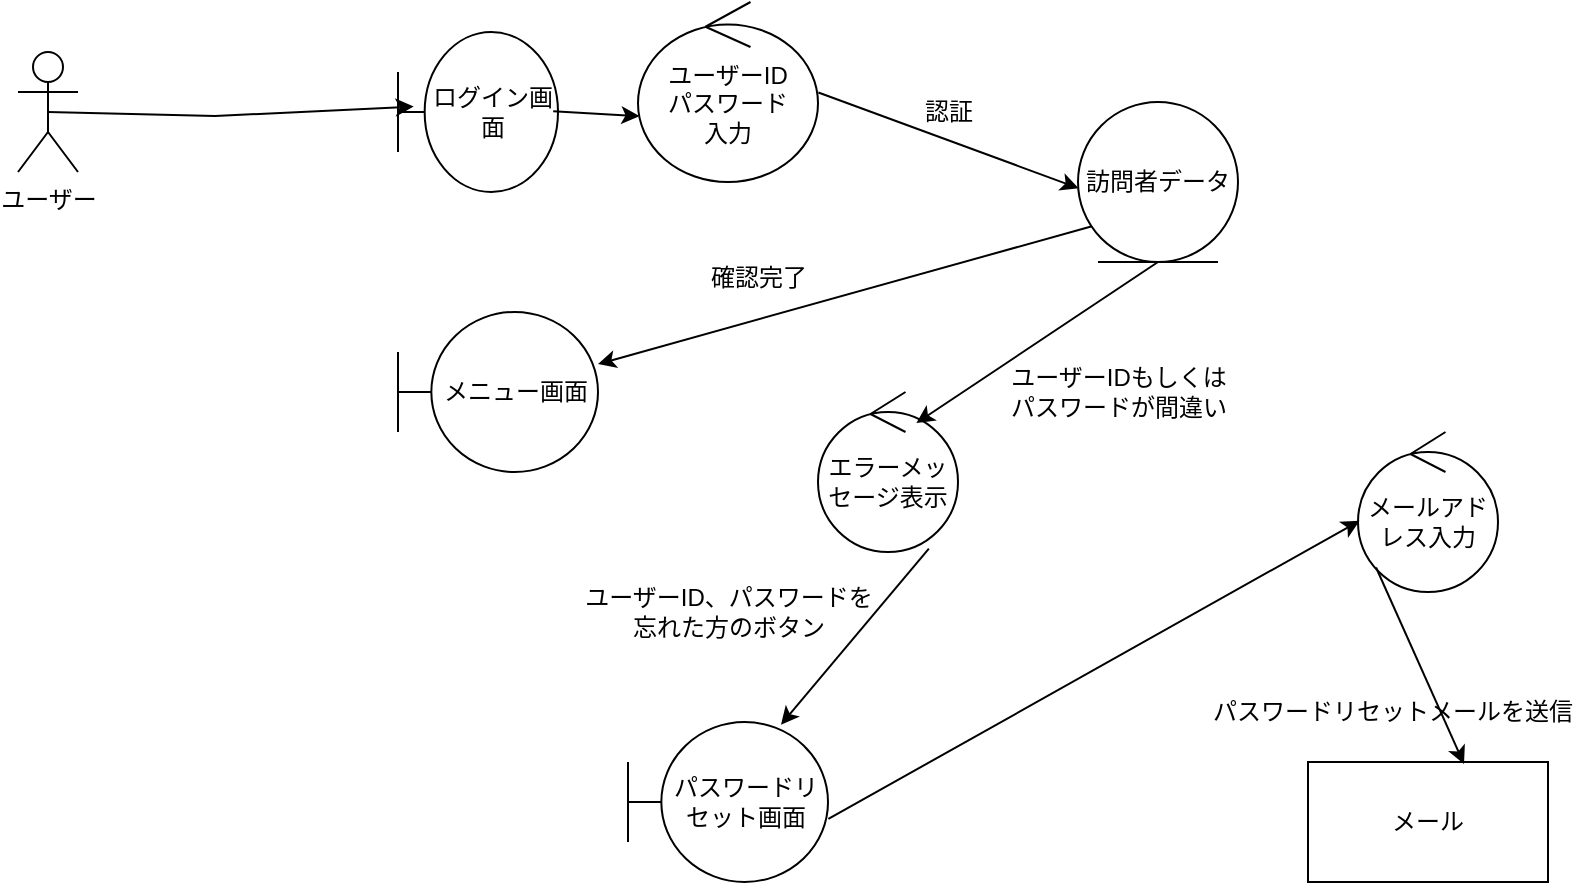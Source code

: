 <mxfile version="26.1.1">
  <diagram id="T4iM5JNEiDZyO0_GgNCu" name="ページ1">
    <mxGraphModel dx="1088" dy="588" grid="1" gridSize="10" guides="1" tooltips="1" connect="1" arrows="1" fold="1" page="1" pageScale="1" pageWidth="827" pageHeight="1169" math="0" shadow="0">
      <root>
        <mxCell id="0" />
        <mxCell id="1" parent="0" />
        <mxCell id="2" value="ユーザー" style="shape=umlActor;verticalLabelPosition=bottom;verticalAlign=top;html=1;outlineConnect=0;" parent="1" vertex="1">
          <mxGeometry x="40" y="210" width="30" height="60" as="geometry" />
        </mxCell>
        <mxCell id="GlTGsxxahrGcEjfsaQrb-2" value="ログイン画面" style="shape=umlBoundary;whiteSpace=wrap;html=1;" vertex="1" parent="1">
          <mxGeometry x="230" y="200" width="80" height="80" as="geometry" />
        </mxCell>
        <mxCell id="GlTGsxxahrGcEjfsaQrb-3" value="ユーザーID&lt;div&gt;パスワード&lt;/div&gt;&lt;div&gt;入力&lt;/div&gt;" style="ellipse;shape=umlControl;whiteSpace=wrap;html=1;" vertex="1" parent="1">
          <mxGeometry x="350" y="185" width="90" height="90" as="geometry" />
        </mxCell>
        <mxCell id="GlTGsxxahrGcEjfsaQrb-5" value="&lt;span style=&quot;font-weight: normal;&quot;&gt;エラーメッセージ表示&lt;/span&gt;" style="ellipse;shape=umlControl;whiteSpace=wrap;html=1;fontStyle=1" vertex="1" parent="1">
          <mxGeometry x="440" y="380" width="70" height="80" as="geometry" />
        </mxCell>
        <mxCell id="GlTGsxxahrGcEjfsaQrb-7" value="メニュー画面" style="shape=umlBoundary;whiteSpace=wrap;html=1;" vertex="1" parent="1">
          <mxGeometry x="230" y="340" width="100" height="80" as="geometry" />
        </mxCell>
        <mxCell id="GlTGsxxahrGcEjfsaQrb-9" value="パスワードリセット画面" style="shape=umlBoundary;whiteSpace=wrap;html=1;" vertex="1" parent="1">
          <mxGeometry x="345" y="545" width="100" height="80" as="geometry" />
        </mxCell>
        <mxCell id="GlTGsxxahrGcEjfsaQrb-10" value="&lt;div&gt;メールアドレス入力&lt;/div&gt;" style="ellipse;shape=umlControl;whiteSpace=wrap;html=1;" vertex="1" parent="1">
          <mxGeometry x="710" y="400" width="70" height="80" as="geometry" />
        </mxCell>
        <mxCell id="GlTGsxxahrGcEjfsaQrb-13" value="" style="endArrow=classic;html=1;rounded=0;entryX=0.098;entryY=0.466;entryDx=0;entryDy=0;entryPerimeter=0;exitX=0.5;exitY=0.5;exitDx=0;exitDy=0;exitPerimeter=0;" edge="1" parent="1" source="2" target="GlTGsxxahrGcEjfsaQrb-2">
          <mxGeometry width="50" height="50" relative="1" as="geometry">
            <mxPoint x="68.48" y="232.04" as="sourcePoint" />
            <mxPoint x="230.0" y="247.96" as="targetPoint" />
            <Array as="points">
              <mxPoint x="138.48" y="242.04" />
            </Array>
          </mxGeometry>
        </mxCell>
        <mxCell id="GlTGsxxahrGcEjfsaQrb-14" value="" style="endArrow=classic;html=1;rounded=0;exitX=0.082;exitY=0.778;exitDx=0;exitDy=0;exitPerimeter=0;" edge="1" parent="1" source="GlTGsxxahrGcEjfsaQrb-34" target="GlTGsxxahrGcEjfsaQrb-7">
          <mxGeometry width="50" height="50" relative="1" as="geometry">
            <mxPoint x="350" y="300.0" as="sourcePoint" />
            <mxPoint x="495.1" y="232.64" as="targetPoint" />
            <Array as="points" />
          </mxGeometry>
        </mxCell>
        <mxCell id="GlTGsxxahrGcEjfsaQrb-15" value="" style="endArrow=classic;html=1;rounded=0;entryX=0.008;entryY=0.634;entryDx=0;entryDy=0;entryPerimeter=0;exitX=0.97;exitY=0.496;exitDx=0;exitDy=0;exitPerimeter=0;" edge="1" parent="1" source="GlTGsxxahrGcEjfsaQrb-2" target="GlTGsxxahrGcEjfsaQrb-3">
          <mxGeometry width="50" height="50" relative="1" as="geometry">
            <mxPoint x="90" y="350.0" as="sourcePoint" />
            <mxPoint x="251.52" y="365.92" as="targetPoint" />
            <Array as="points" />
          </mxGeometry>
        </mxCell>
        <mxCell id="GlTGsxxahrGcEjfsaQrb-16" value="" style="endArrow=classic;html=1;rounded=0;entryX=0.703;entryY=0.194;entryDx=0;entryDy=0;entryPerimeter=0;exitX=0.5;exitY=1;exitDx=0;exitDy=0;" edge="1" parent="1" source="GlTGsxxahrGcEjfsaQrb-34" target="GlTGsxxahrGcEjfsaQrb-5">
          <mxGeometry width="50" height="50" relative="1" as="geometry">
            <mxPoint x="610" y="330" as="sourcePoint" />
            <mxPoint x="440" y="280" as="targetPoint" />
          </mxGeometry>
        </mxCell>
        <mxCell id="GlTGsxxahrGcEjfsaQrb-17" value="" style="endArrow=classic;html=1;rounded=0;exitX=0.792;exitY=0.979;exitDx=0;exitDy=0;exitPerimeter=0;entryX=0.765;entryY=0.017;entryDx=0;entryDy=0;entryPerimeter=0;" edge="1" parent="1" source="GlTGsxxahrGcEjfsaQrb-5" target="GlTGsxxahrGcEjfsaQrb-9">
          <mxGeometry width="50" height="50" relative="1" as="geometry">
            <mxPoint x="460" y="370" as="sourcePoint" />
            <mxPoint x="510" y="320" as="targetPoint" />
          </mxGeometry>
        </mxCell>
        <mxCell id="GlTGsxxahrGcEjfsaQrb-19" value="" style="endArrow=classic;html=1;rounded=0;exitX=1.002;exitY=0.606;exitDx=0;exitDy=0;exitPerimeter=0;entryX=0.011;entryY=0.555;entryDx=0;entryDy=0;entryPerimeter=0;" edge="1" parent="1" source="GlTGsxxahrGcEjfsaQrb-9" target="GlTGsxxahrGcEjfsaQrb-10">
          <mxGeometry width="50" height="50" relative="1" as="geometry">
            <mxPoint x="730" y="400" as="sourcePoint" />
            <mxPoint x="590" y="430" as="targetPoint" />
          </mxGeometry>
        </mxCell>
        <mxCell id="GlTGsxxahrGcEjfsaQrb-25" value="ユーザーIDもしくは&lt;br&gt;パスワードが間違い" style="text;html=1;align=center;verticalAlign=middle;resizable=0;points=[];autosize=1;strokeColor=none;fillColor=none;" vertex="1" parent="1">
          <mxGeometry x="525" y="360" width="130" height="40" as="geometry" />
        </mxCell>
        <mxCell id="GlTGsxxahrGcEjfsaQrb-27" value="ユーザーID、パスワードを&lt;br&gt;忘れた方のボタン" style="text;html=1;align=center;verticalAlign=middle;resizable=0;points=[];autosize=1;strokeColor=none;fillColor=none;" vertex="1" parent="1">
          <mxGeometry x="310" y="470" width="170" height="40" as="geometry" />
        </mxCell>
        <mxCell id="GlTGsxxahrGcEjfsaQrb-29" value="認証" style="text;html=1;align=center;verticalAlign=middle;resizable=0;points=[];autosize=1;strokeColor=none;fillColor=none;" vertex="1" parent="1">
          <mxGeometry x="480" y="225" width="50" height="30" as="geometry" />
        </mxCell>
        <mxCell id="GlTGsxxahrGcEjfsaQrb-30" value="&lt;div&gt;メール&lt;/div&gt;" style="rounded=0;whiteSpace=wrap;html=1;" vertex="1" parent="1">
          <mxGeometry x="685" y="565" width="120" height="60" as="geometry" />
        </mxCell>
        <mxCell id="GlTGsxxahrGcEjfsaQrb-32" value="" style="endArrow=classic;html=1;rounded=0;entryX=0.65;entryY=0.017;entryDx=0;entryDy=0;entryPerimeter=0;exitX=0.129;exitY=0.847;exitDx=0;exitDy=0;exitPerimeter=0;" edge="1" parent="1" source="GlTGsxxahrGcEjfsaQrb-10" target="GlTGsxxahrGcEjfsaQrb-30">
          <mxGeometry width="50" height="50" relative="1" as="geometry">
            <mxPoint x="460" y="400" as="sourcePoint" />
            <mxPoint x="510" y="350" as="targetPoint" />
          </mxGeometry>
        </mxCell>
        <mxCell id="GlTGsxxahrGcEjfsaQrb-33" value="パスワードリセットメールを送信" style="text;html=1;align=center;verticalAlign=middle;resizable=0;points=[];autosize=1;strokeColor=none;fillColor=none;" vertex="1" parent="1">
          <mxGeometry x="627" y="525" width="200" height="30" as="geometry" />
        </mxCell>
        <mxCell id="GlTGsxxahrGcEjfsaQrb-35" value="" style="endArrow=classic;html=1;rounded=0;entryX=0.004;entryY=0.539;entryDx=0;entryDy=0;entryPerimeter=0;exitX=1.002;exitY=0.503;exitDx=0;exitDy=0;exitPerimeter=0;" edge="1" parent="1" source="GlTGsxxahrGcEjfsaQrb-3" target="GlTGsxxahrGcEjfsaQrb-34">
          <mxGeometry width="50" height="50" relative="1" as="geometry">
            <mxPoint x="440" y="230" as="sourcePoint" />
            <mxPoint x="700" y="233" as="targetPoint" />
            <Array as="points" />
          </mxGeometry>
        </mxCell>
        <mxCell id="GlTGsxxahrGcEjfsaQrb-34" value="訪問者データ" style="ellipse;shape=umlEntity;whiteSpace=wrap;html=1;" vertex="1" parent="1">
          <mxGeometry x="570" y="235" width="80" height="80" as="geometry" />
        </mxCell>
        <mxCell id="GlTGsxxahrGcEjfsaQrb-37" value="確認完了" style="text;html=1;align=center;verticalAlign=middle;resizable=0;points=[];autosize=1;strokeColor=none;fillColor=none;" vertex="1" parent="1">
          <mxGeometry x="375" y="308" width="70" height="30" as="geometry" />
        </mxCell>
      </root>
    </mxGraphModel>
  </diagram>
</mxfile>
